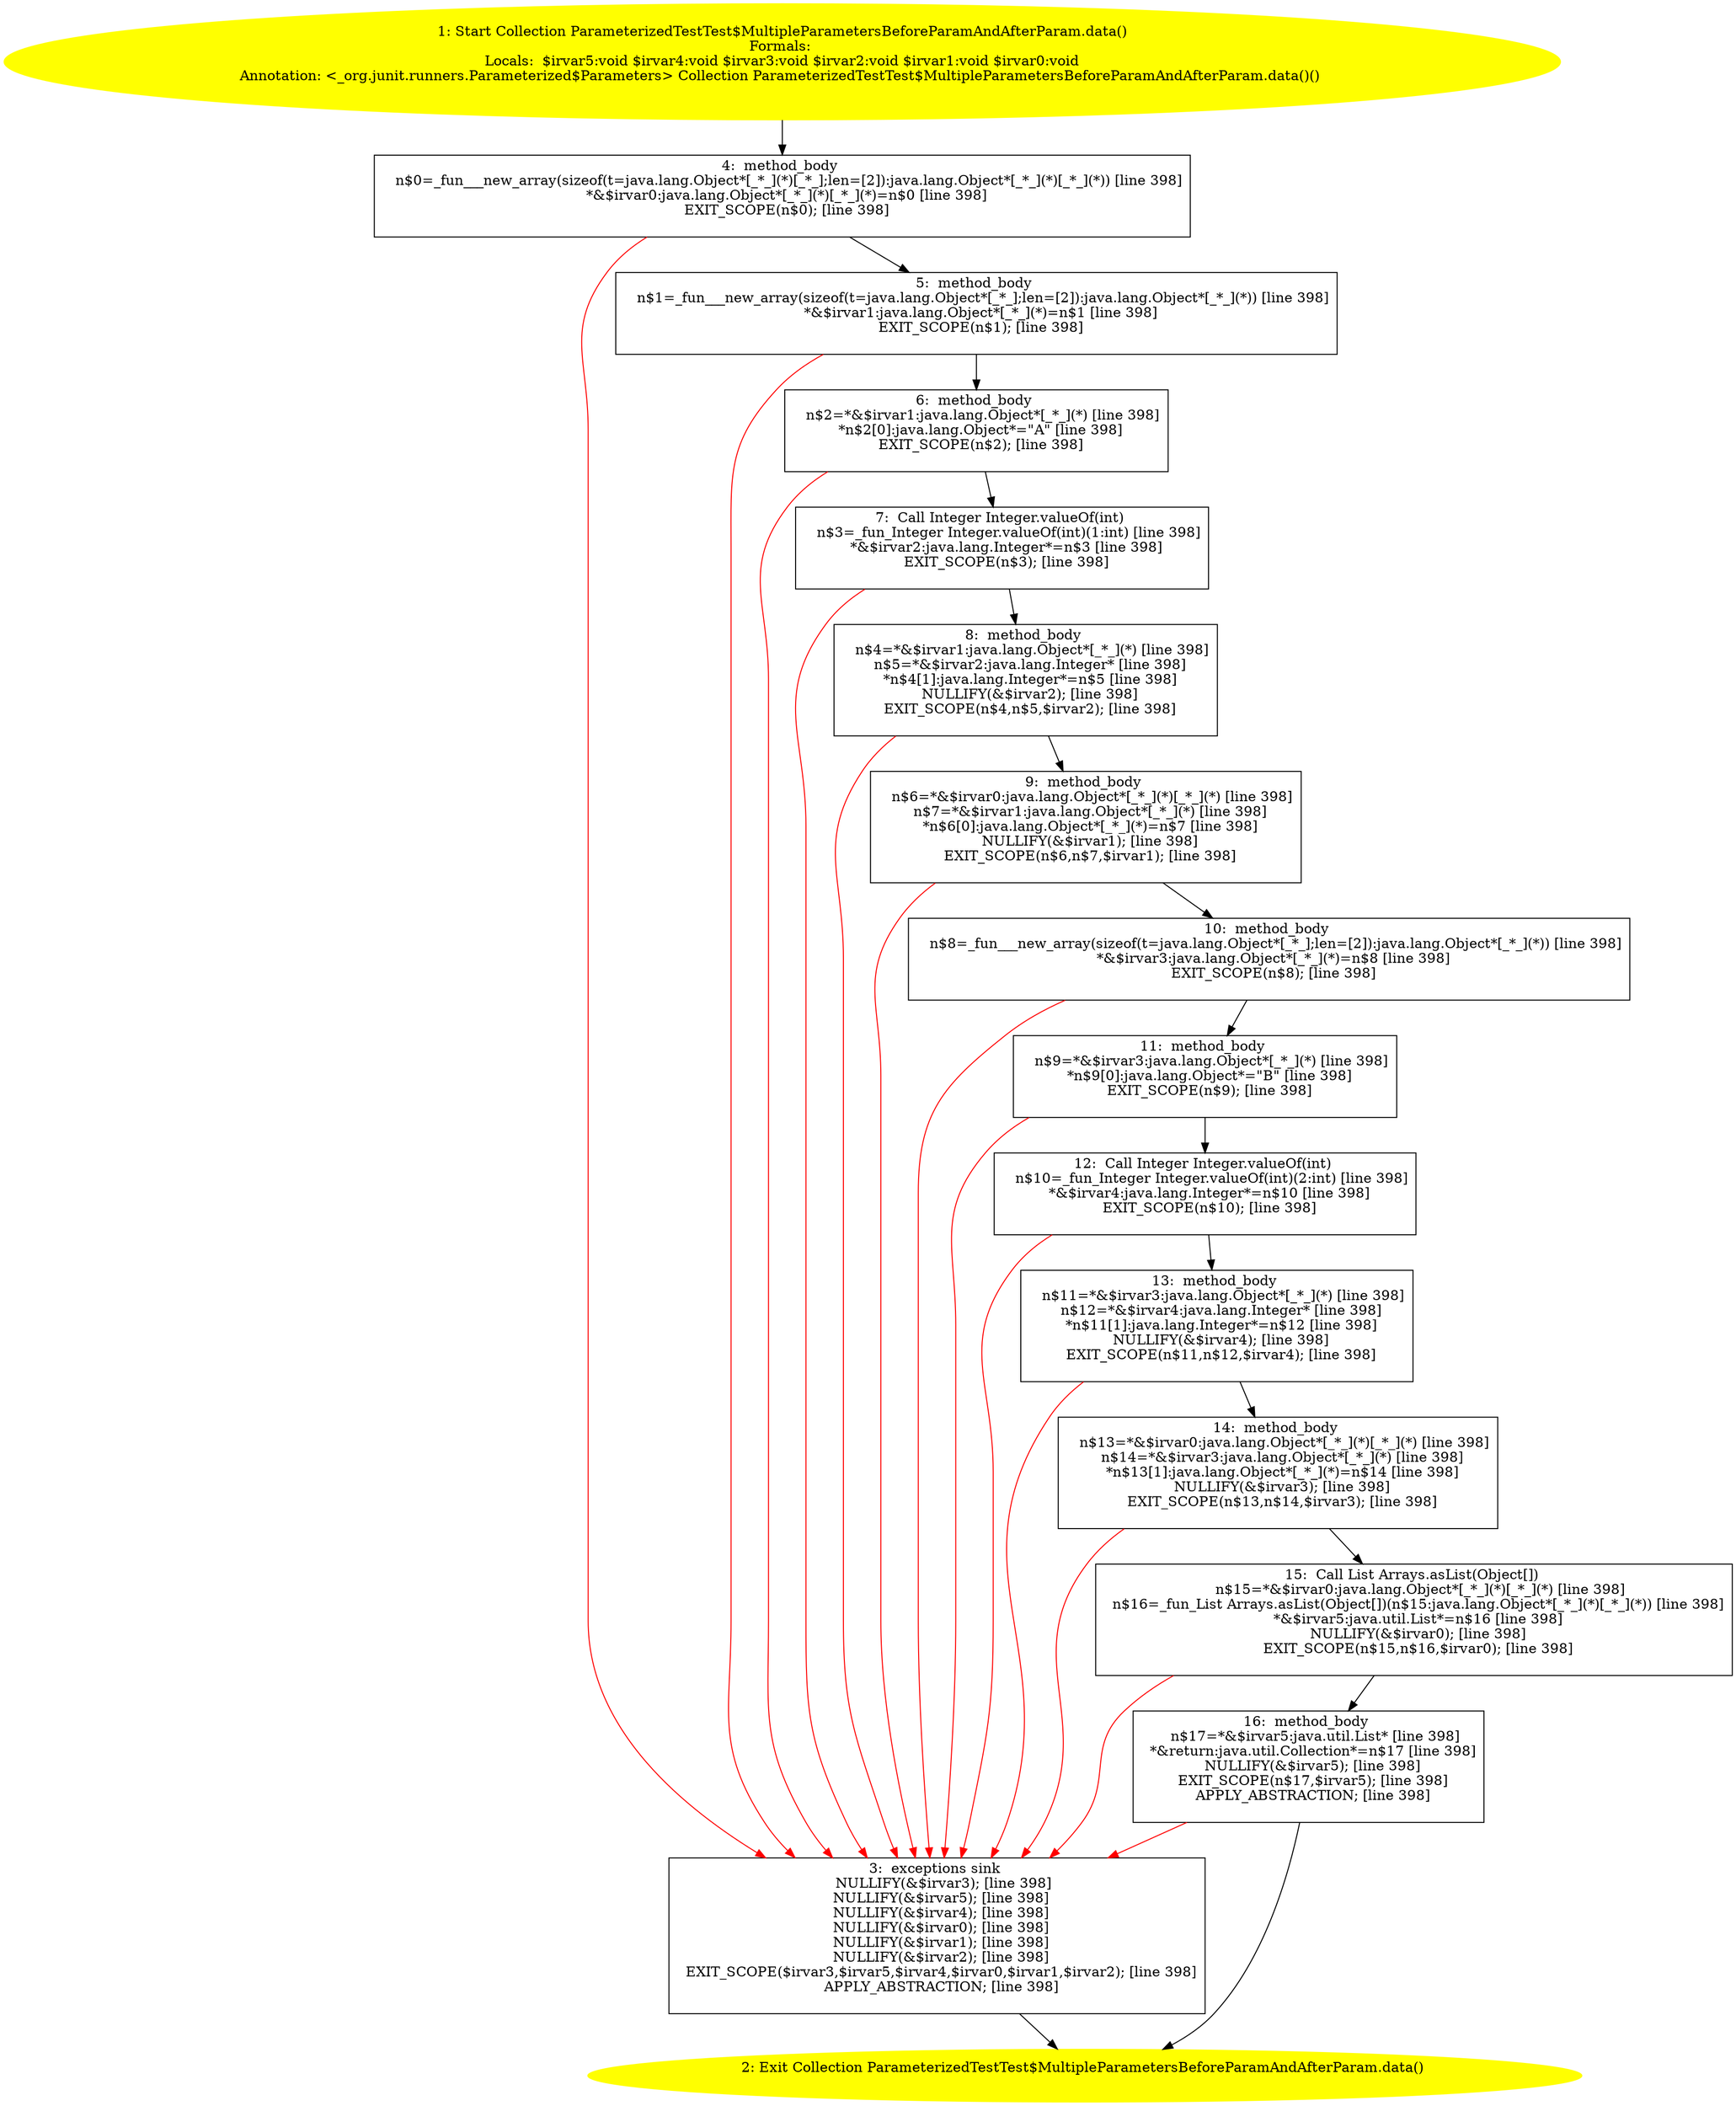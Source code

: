/* @generated */
digraph cfg {
"org.junit.tests.running.classes.ParameterizedTestTest$MultipleParametersBeforeParamAndAfterParam.dat.828444954f6927a685115a9c17c6c4f5_1" [label="1: Start Collection ParameterizedTestTest$MultipleParametersBeforeParamAndAfterParam.data()\nFormals: \nLocals:  $irvar5:void $irvar4:void $irvar3:void $irvar2:void $irvar1:void $irvar0:void\nAnnotation: <_org.junit.runners.Parameterized$Parameters> Collection ParameterizedTestTest$MultipleParametersBeforeParamAndAfterParam.data()() \n  " color=yellow style=filled]
	

	 "org.junit.tests.running.classes.ParameterizedTestTest$MultipleParametersBeforeParamAndAfterParam.dat.828444954f6927a685115a9c17c6c4f5_1" -> "org.junit.tests.running.classes.ParameterizedTestTest$MultipleParametersBeforeParamAndAfterParam.dat.828444954f6927a685115a9c17c6c4f5_4" ;
"org.junit.tests.running.classes.ParameterizedTestTest$MultipleParametersBeforeParamAndAfterParam.dat.828444954f6927a685115a9c17c6c4f5_2" [label="2: Exit Collection ParameterizedTestTest$MultipleParametersBeforeParamAndAfterParam.data() \n  " color=yellow style=filled]
	

"org.junit.tests.running.classes.ParameterizedTestTest$MultipleParametersBeforeParamAndAfterParam.dat.828444954f6927a685115a9c17c6c4f5_3" [label="3:  exceptions sink \n   NULLIFY(&$irvar3); [line 398]\n  NULLIFY(&$irvar5); [line 398]\n  NULLIFY(&$irvar4); [line 398]\n  NULLIFY(&$irvar0); [line 398]\n  NULLIFY(&$irvar1); [line 398]\n  NULLIFY(&$irvar2); [line 398]\n  EXIT_SCOPE($irvar3,$irvar5,$irvar4,$irvar0,$irvar1,$irvar2); [line 398]\n  APPLY_ABSTRACTION; [line 398]\n " shape="box"]
	

	 "org.junit.tests.running.classes.ParameterizedTestTest$MultipleParametersBeforeParamAndAfterParam.dat.828444954f6927a685115a9c17c6c4f5_3" -> "org.junit.tests.running.classes.ParameterizedTestTest$MultipleParametersBeforeParamAndAfterParam.dat.828444954f6927a685115a9c17c6c4f5_2" ;
"org.junit.tests.running.classes.ParameterizedTestTest$MultipleParametersBeforeParamAndAfterParam.dat.828444954f6927a685115a9c17c6c4f5_4" [label="4:  method_body \n   n$0=_fun___new_array(sizeof(t=java.lang.Object*[_*_](*)[_*_];len=[2]):java.lang.Object*[_*_](*)[_*_](*)) [line 398]\n  *&$irvar0:java.lang.Object*[_*_](*)[_*_](*)=n$0 [line 398]\n  EXIT_SCOPE(n$0); [line 398]\n " shape="box"]
	

	 "org.junit.tests.running.classes.ParameterizedTestTest$MultipleParametersBeforeParamAndAfterParam.dat.828444954f6927a685115a9c17c6c4f5_4" -> "org.junit.tests.running.classes.ParameterizedTestTest$MultipleParametersBeforeParamAndAfterParam.dat.828444954f6927a685115a9c17c6c4f5_5" ;
	 "org.junit.tests.running.classes.ParameterizedTestTest$MultipleParametersBeforeParamAndAfterParam.dat.828444954f6927a685115a9c17c6c4f5_4" -> "org.junit.tests.running.classes.ParameterizedTestTest$MultipleParametersBeforeParamAndAfterParam.dat.828444954f6927a685115a9c17c6c4f5_3" [color="red" ];
"org.junit.tests.running.classes.ParameterizedTestTest$MultipleParametersBeforeParamAndAfterParam.dat.828444954f6927a685115a9c17c6c4f5_5" [label="5:  method_body \n   n$1=_fun___new_array(sizeof(t=java.lang.Object*[_*_];len=[2]):java.lang.Object*[_*_](*)) [line 398]\n  *&$irvar1:java.lang.Object*[_*_](*)=n$1 [line 398]\n  EXIT_SCOPE(n$1); [line 398]\n " shape="box"]
	

	 "org.junit.tests.running.classes.ParameterizedTestTest$MultipleParametersBeforeParamAndAfterParam.dat.828444954f6927a685115a9c17c6c4f5_5" -> "org.junit.tests.running.classes.ParameterizedTestTest$MultipleParametersBeforeParamAndAfterParam.dat.828444954f6927a685115a9c17c6c4f5_6" ;
	 "org.junit.tests.running.classes.ParameterizedTestTest$MultipleParametersBeforeParamAndAfterParam.dat.828444954f6927a685115a9c17c6c4f5_5" -> "org.junit.tests.running.classes.ParameterizedTestTest$MultipleParametersBeforeParamAndAfterParam.dat.828444954f6927a685115a9c17c6c4f5_3" [color="red" ];
"org.junit.tests.running.classes.ParameterizedTestTest$MultipleParametersBeforeParamAndAfterParam.dat.828444954f6927a685115a9c17c6c4f5_6" [label="6:  method_body \n   n$2=*&$irvar1:java.lang.Object*[_*_](*) [line 398]\n  *n$2[0]:java.lang.Object*=\"A\" [line 398]\n  EXIT_SCOPE(n$2); [line 398]\n " shape="box"]
	

	 "org.junit.tests.running.classes.ParameterizedTestTest$MultipleParametersBeforeParamAndAfterParam.dat.828444954f6927a685115a9c17c6c4f5_6" -> "org.junit.tests.running.classes.ParameterizedTestTest$MultipleParametersBeforeParamAndAfterParam.dat.828444954f6927a685115a9c17c6c4f5_7" ;
	 "org.junit.tests.running.classes.ParameterizedTestTest$MultipleParametersBeforeParamAndAfterParam.dat.828444954f6927a685115a9c17c6c4f5_6" -> "org.junit.tests.running.classes.ParameterizedTestTest$MultipleParametersBeforeParamAndAfterParam.dat.828444954f6927a685115a9c17c6c4f5_3" [color="red" ];
"org.junit.tests.running.classes.ParameterizedTestTest$MultipleParametersBeforeParamAndAfterParam.dat.828444954f6927a685115a9c17c6c4f5_7" [label="7:  Call Integer Integer.valueOf(int) \n   n$3=_fun_Integer Integer.valueOf(int)(1:int) [line 398]\n  *&$irvar2:java.lang.Integer*=n$3 [line 398]\n  EXIT_SCOPE(n$3); [line 398]\n " shape="box"]
	

	 "org.junit.tests.running.classes.ParameterizedTestTest$MultipleParametersBeforeParamAndAfterParam.dat.828444954f6927a685115a9c17c6c4f5_7" -> "org.junit.tests.running.classes.ParameterizedTestTest$MultipleParametersBeforeParamAndAfterParam.dat.828444954f6927a685115a9c17c6c4f5_8" ;
	 "org.junit.tests.running.classes.ParameterizedTestTest$MultipleParametersBeforeParamAndAfterParam.dat.828444954f6927a685115a9c17c6c4f5_7" -> "org.junit.tests.running.classes.ParameterizedTestTest$MultipleParametersBeforeParamAndAfterParam.dat.828444954f6927a685115a9c17c6c4f5_3" [color="red" ];
"org.junit.tests.running.classes.ParameterizedTestTest$MultipleParametersBeforeParamAndAfterParam.dat.828444954f6927a685115a9c17c6c4f5_8" [label="8:  method_body \n   n$4=*&$irvar1:java.lang.Object*[_*_](*) [line 398]\n  n$5=*&$irvar2:java.lang.Integer* [line 398]\n  *n$4[1]:java.lang.Integer*=n$5 [line 398]\n  NULLIFY(&$irvar2); [line 398]\n  EXIT_SCOPE(n$4,n$5,$irvar2); [line 398]\n " shape="box"]
	

	 "org.junit.tests.running.classes.ParameterizedTestTest$MultipleParametersBeforeParamAndAfterParam.dat.828444954f6927a685115a9c17c6c4f5_8" -> "org.junit.tests.running.classes.ParameterizedTestTest$MultipleParametersBeforeParamAndAfterParam.dat.828444954f6927a685115a9c17c6c4f5_9" ;
	 "org.junit.tests.running.classes.ParameterizedTestTest$MultipleParametersBeforeParamAndAfterParam.dat.828444954f6927a685115a9c17c6c4f5_8" -> "org.junit.tests.running.classes.ParameterizedTestTest$MultipleParametersBeforeParamAndAfterParam.dat.828444954f6927a685115a9c17c6c4f5_3" [color="red" ];
"org.junit.tests.running.classes.ParameterizedTestTest$MultipleParametersBeforeParamAndAfterParam.dat.828444954f6927a685115a9c17c6c4f5_9" [label="9:  method_body \n   n$6=*&$irvar0:java.lang.Object*[_*_](*)[_*_](*) [line 398]\n  n$7=*&$irvar1:java.lang.Object*[_*_](*) [line 398]\n  *n$6[0]:java.lang.Object*[_*_](*)=n$7 [line 398]\n  NULLIFY(&$irvar1); [line 398]\n  EXIT_SCOPE(n$6,n$7,$irvar1); [line 398]\n " shape="box"]
	

	 "org.junit.tests.running.classes.ParameterizedTestTest$MultipleParametersBeforeParamAndAfterParam.dat.828444954f6927a685115a9c17c6c4f5_9" -> "org.junit.tests.running.classes.ParameterizedTestTest$MultipleParametersBeforeParamAndAfterParam.dat.828444954f6927a685115a9c17c6c4f5_10" ;
	 "org.junit.tests.running.classes.ParameterizedTestTest$MultipleParametersBeforeParamAndAfterParam.dat.828444954f6927a685115a9c17c6c4f5_9" -> "org.junit.tests.running.classes.ParameterizedTestTest$MultipleParametersBeforeParamAndAfterParam.dat.828444954f6927a685115a9c17c6c4f5_3" [color="red" ];
"org.junit.tests.running.classes.ParameterizedTestTest$MultipleParametersBeforeParamAndAfterParam.dat.828444954f6927a685115a9c17c6c4f5_10" [label="10:  method_body \n   n$8=_fun___new_array(sizeof(t=java.lang.Object*[_*_];len=[2]):java.lang.Object*[_*_](*)) [line 398]\n  *&$irvar3:java.lang.Object*[_*_](*)=n$8 [line 398]\n  EXIT_SCOPE(n$8); [line 398]\n " shape="box"]
	

	 "org.junit.tests.running.classes.ParameterizedTestTest$MultipleParametersBeforeParamAndAfterParam.dat.828444954f6927a685115a9c17c6c4f5_10" -> "org.junit.tests.running.classes.ParameterizedTestTest$MultipleParametersBeforeParamAndAfterParam.dat.828444954f6927a685115a9c17c6c4f5_11" ;
	 "org.junit.tests.running.classes.ParameterizedTestTest$MultipleParametersBeforeParamAndAfterParam.dat.828444954f6927a685115a9c17c6c4f5_10" -> "org.junit.tests.running.classes.ParameterizedTestTest$MultipleParametersBeforeParamAndAfterParam.dat.828444954f6927a685115a9c17c6c4f5_3" [color="red" ];
"org.junit.tests.running.classes.ParameterizedTestTest$MultipleParametersBeforeParamAndAfterParam.dat.828444954f6927a685115a9c17c6c4f5_11" [label="11:  method_body \n   n$9=*&$irvar3:java.lang.Object*[_*_](*) [line 398]\n  *n$9[0]:java.lang.Object*=\"B\" [line 398]\n  EXIT_SCOPE(n$9); [line 398]\n " shape="box"]
	

	 "org.junit.tests.running.classes.ParameterizedTestTest$MultipleParametersBeforeParamAndAfterParam.dat.828444954f6927a685115a9c17c6c4f5_11" -> "org.junit.tests.running.classes.ParameterizedTestTest$MultipleParametersBeforeParamAndAfterParam.dat.828444954f6927a685115a9c17c6c4f5_12" ;
	 "org.junit.tests.running.classes.ParameterizedTestTest$MultipleParametersBeforeParamAndAfterParam.dat.828444954f6927a685115a9c17c6c4f5_11" -> "org.junit.tests.running.classes.ParameterizedTestTest$MultipleParametersBeforeParamAndAfterParam.dat.828444954f6927a685115a9c17c6c4f5_3" [color="red" ];
"org.junit.tests.running.classes.ParameterizedTestTest$MultipleParametersBeforeParamAndAfterParam.dat.828444954f6927a685115a9c17c6c4f5_12" [label="12:  Call Integer Integer.valueOf(int) \n   n$10=_fun_Integer Integer.valueOf(int)(2:int) [line 398]\n  *&$irvar4:java.lang.Integer*=n$10 [line 398]\n  EXIT_SCOPE(n$10); [line 398]\n " shape="box"]
	

	 "org.junit.tests.running.classes.ParameterizedTestTest$MultipleParametersBeforeParamAndAfterParam.dat.828444954f6927a685115a9c17c6c4f5_12" -> "org.junit.tests.running.classes.ParameterizedTestTest$MultipleParametersBeforeParamAndAfterParam.dat.828444954f6927a685115a9c17c6c4f5_13" ;
	 "org.junit.tests.running.classes.ParameterizedTestTest$MultipleParametersBeforeParamAndAfterParam.dat.828444954f6927a685115a9c17c6c4f5_12" -> "org.junit.tests.running.classes.ParameterizedTestTest$MultipleParametersBeforeParamAndAfterParam.dat.828444954f6927a685115a9c17c6c4f5_3" [color="red" ];
"org.junit.tests.running.classes.ParameterizedTestTest$MultipleParametersBeforeParamAndAfterParam.dat.828444954f6927a685115a9c17c6c4f5_13" [label="13:  method_body \n   n$11=*&$irvar3:java.lang.Object*[_*_](*) [line 398]\n  n$12=*&$irvar4:java.lang.Integer* [line 398]\n  *n$11[1]:java.lang.Integer*=n$12 [line 398]\n  NULLIFY(&$irvar4); [line 398]\n  EXIT_SCOPE(n$11,n$12,$irvar4); [line 398]\n " shape="box"]
	

	 "org.junit.tests.running.classes.ParameterizedTestTest$MultipleParametersBeforeParamAndAfterParam.dat.828444954f6927a685115a9c17c6c4f5_13" -> "org.junit.tests.running.classes.ParameterizedTestTest$MultipleParametersBeforeParamAndAfterParam.dat.828444954f6927a685115a9c17c6c4f5_14" ;
	 "org.junit.tests.running.classes.ParameterizedTestTest$MultipleParametersBeforeParamAndAfterParam.dat.828444954f6927a685115a9c17c6c4f5_13" -> "org.junit.tests.running.classes.ParameterizedTestTest$MultipleParametersBeforeParamAndAfterParam.dat.828444954f6927a685115a9c17c6c4f5_3" [color="red" ];
"org.junit.tests.running.classes.ParameterizedTestTest$MultipleParametersBeforeParamAndAfterParam.dat.828444954f6927a685115a9c17c6c4f5_14" [label="14:  method_body \n   n$13=*&$irvar0:java.lang.Object*[_*_](*)[_*_](*) [line 398]\n  n$14=*&$irvar3:java.lang.Object*[_*_](*) [line 398]\n  *n$13[1]:java.lang.Object*[_*_](*)=n$14 [line 398]\n  NULLIFY(&$irvar3); [line 398]\n  EXIT_SCOPE(n$13,n$14,$irvar3); [line 398]\n " shape="box"]
	

	 "org.junit.tests.running.classes.ParameterizedTestTest$MultipleParametersBeforeParamAndAfterParam.dat.828444954f6927a685115a9c17c6c4f5_14" -> "org.junit.tests.running.classes.ParameterizedTestTest$MultipleParametersBeforeParamAndAfterParam.dat.828444954f6927a685115a9c17c6c4f5_15" ;
	 "org.junit.tests.running.classes.ParameterizedTestTest$MultipleParametersBeforeParamAndAfterParam.dat.828444954f6927a685115a9c17c6c4f5_14" -> "org.junit.tests.running.classes.ParameterizedTestTest$MultipleParametersBeforeParamAndAfterParam.dat.828444954f6927a685115a9c17c6c4f5_3" [color="red" ];
"org.junit.tests.running.classes.ParameterizedTestTest$MultipleParametersBeforeParamAndAfterParam.dat.828444954f6927a685115a9c17c6c4f5_15" [label="15:  Call List Arrays.asList(Object[]) \n   n$15=*&$irvar0:java.lang.Object*[_*_](*)[_*_](*) [line 398]\n  n$16=_fun_List Arrays.asList(Object[])(n$15:java.lang.Object*[_*_](*)[_*_](*)) [line 398]\n  *&$irvar5:java.util.List*=n$16 [line 398]\n  NULLIFY(&$irvar0); [line 398]\n  EXIT_SCOPE(n$15,n$16,$irvar0); [line 398]\n " shape="box"]
	

	 "org.junit.tests.running.classes.ParameterizedTestTest$MultipleParametersBeforeParamAndAfterParam.dat.828444954f6927a685115a9c17c6c4f5_15" -> "org.junit.tests.running.classes.ParameterizedTestTest$MultipleParametersBeforeParamAndAfterParam.dat.828444954f6927a685115a9c17c6c4f5_16" ;
	 "org.junit.tests.running.classes.ParameterizedTestTest$MultipleParametersBeforeParamAndAfterParam.dat.828444954f6927a685115a9c17c6c4f5_15" -> "org.junit.tests.running.classes.ParameterizedTestTest$MultipleParametersBeforeParamAndAfterParam.dat.828444954f6927a685115a9c17c6c4f5_3" [color="red" ];
"org.junit.tests.running.classes.ParameterizedTestTest$MultipleParametersBeforeParamAndAfterParam.dat.828444954f6927a685115a9c17c6c4f5_16" [label="16:  method_body \n   n$17=*&$irvar5:java.util.List* [line 398]\n  *&return:java.util.Collection*=n$17 [line 398]\n  NULLIFY(&$irvar5); [line 398]\n  EXIT_SCOPE(n$17,$irvar5); [line 398]\n  APPLY_ABSTRACTION; [line 398]\n " shape="box"]
	

	 "org.junit.tests.running.classes.ParameterizedTestTest$MultipleParametersBeforeParamAndAfterParam.dat.828444954f6927a685115a9c17c6c4f5_16" -> "org.junit.tests.running.classes.ParameterizedTestTest$MultipleParametersBeforeParamAndAfterParam.dat.828444954f6927a685115a9c17c6c4f5_2" ;
	 "org.junit.tests.running.classes.ParameterizedTestTest$MultipleParametersBeforeParamAndAfterParam.dat.828444954f6927a685115a9c17c6c4f5_16" -> "org.junit.tests.running.classes.ParameterizedTestTest$MultipleParametersBeforeParamAndAfterParam.dat.828444954f6927a685115a9c17c6c4f5_3" [color="red" ];
}
